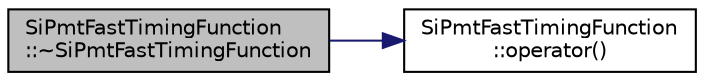 digraph "SiPmtFastTimingFunction::~SiPmtFastTimingFunction"
{
  edge [fontname="Helvetica",fontsize="10",labelfontname="Helvetica",labelfontsize="10"];
  node [fontname="Helvetica",fontsize="10",shape=record];
  rankdir="LR";
  Node1 [label="SiPmtFastTimingFunction\l::~SiPmtFastTimingFunction",height=0.2,width=0.4,color="black", fillcolor="grey75", style="filled", fontcolor="black"];
  Node1 -> Node2 [color="midnightblue",fontsize="10",style="solid",fontname="Helvetica"];
  Node2 [label="SiPmtFastTimingFunction\l::operator()",height=0.2,width=0.4,color="black", fillcolor="white", style="filled",URL="$dc/dea/class_si_pmt_fast_timing_function.html#ad310808af907c86675b2675ba807b941"];
}

